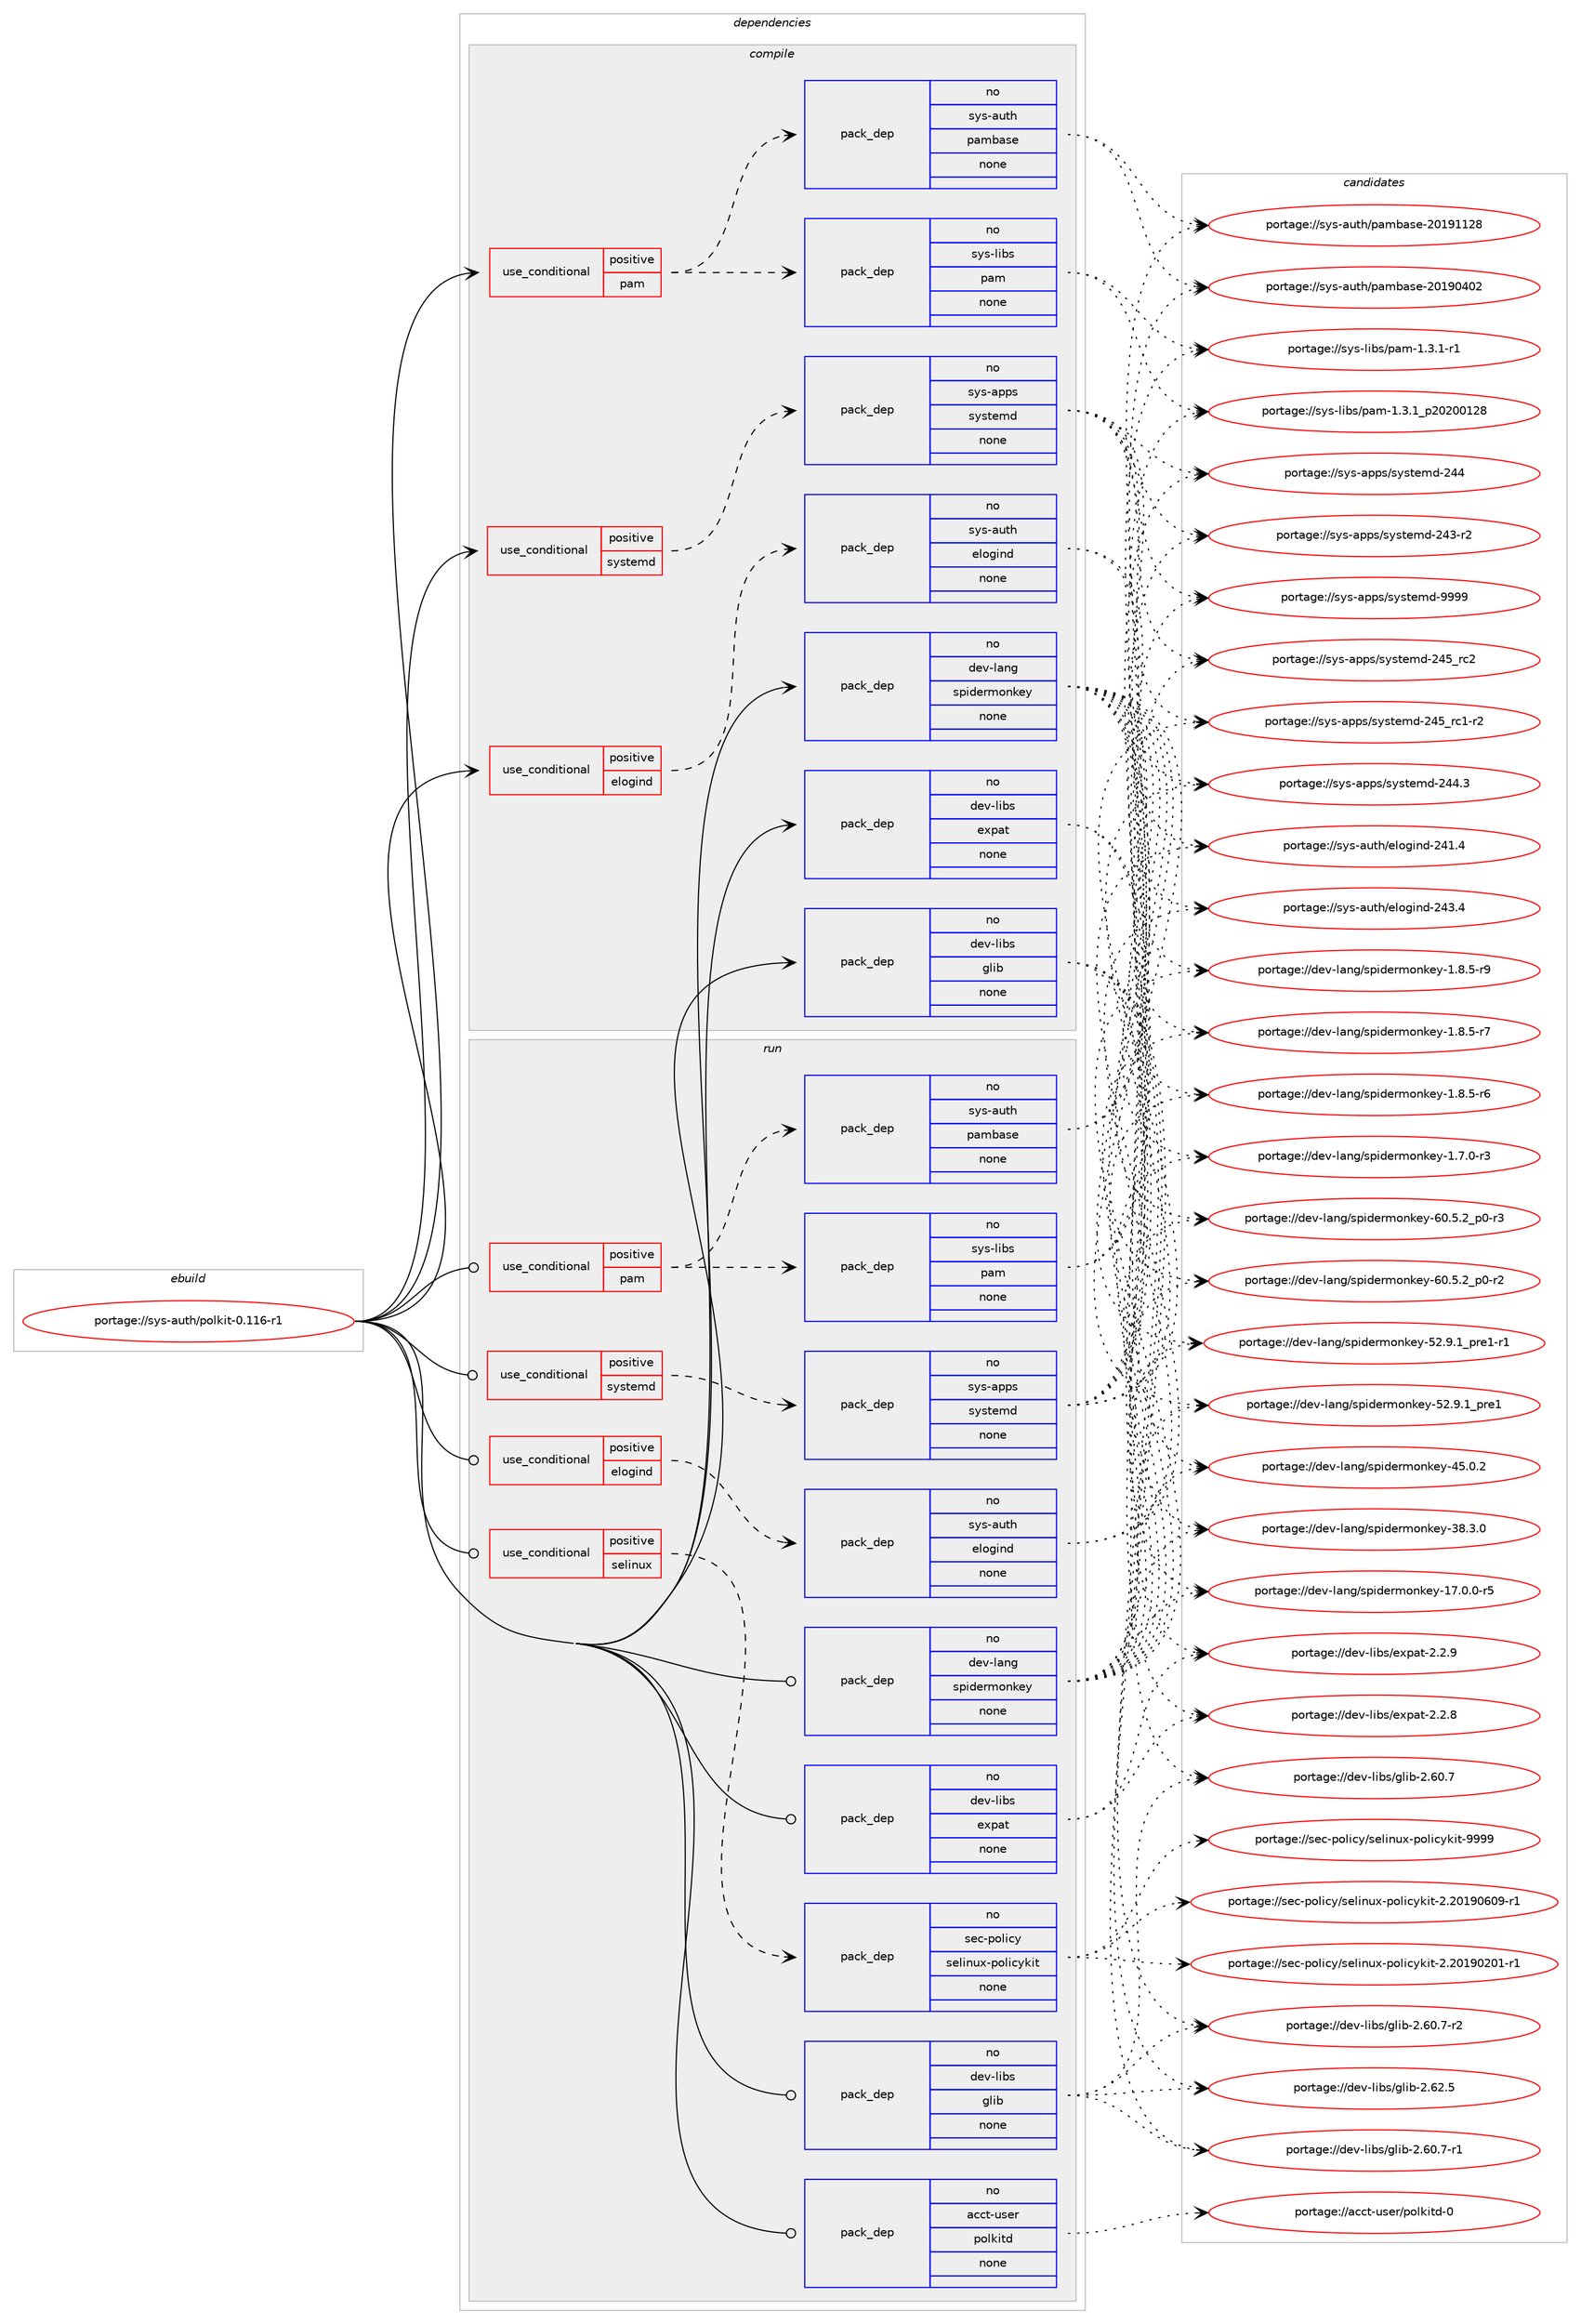 digraph prolog {

# *************
# Graph options
# *************

newrank=true;
concentrate=true;
compound=true;
graph [rankdir=LR,fontname=Helvetica,fontsize=10,ranksep=1.5];#, ranksep=2.5, nodesep=0.2];
edge  [arrowhead=vee];
node  [fontname=Helvetica,fontsize=10];

# **********
# The ebuild
# **********

subgraph cluster_leftcol {
color=gray;
rank=same;
label=<<i>ebuild</i>>;
id [label="portage://sys-auth/polkit-0.116-r1", color=red, width=4, href="../sys-auth/polkit-0.116-r1.svg"];
}

# ****************
# The dependencies
# ****************

subgraph cluster_midcol {
color=gray;
label=<<i>dependencies</i>>;
subgraph cluster_compile {
fillcolor="#eeeeee";
style=filled;
label=<<i>compile</i>>;
subgraph cond7052 {
dependency35350 [label=<<TABLE BORDER="0" CELLBORDER="1" CELLSPACING="0" CELLPADDING="4"><TR><TD ROWSPAN="3" CELLPADDING="10">use_conditional</TD></TR><TR><TD>positive</TD></TR><TR><TD>elogind</TD></TR></TABLE>>, shape=none, color=red];
subgraph pack27414 {
dependency35351 [label=<<TABLE BORDER="0" CELLBORDER="1" CELLSPACING="0" CELLPADDING="4" WIDTH="220"><TR><TD ROWSPAN="6" CELLPADDING="30">pack_dep</TD></TR><TR><TD WIDTH="110">no</TD></TR><TR><TD>sys-auth</TD></TR><TR><TD>elogind</TD></TR><TR><TD>none</TD></TR><TR><TD></TD></TR></TABLE>>, shape=none, color=blue];
}
dependency35350:e -> dependency35351:w [weight=20,style="dashed",arrowhead="vee"];
}
id:e -> dependency35350:w [weight=20,style="solid",arrowhead="vee"];
subgraph cond7053 {
dependency35352 [label=<<TABLE BORDER="0" CELLBORDER="1" CELLSPACING="0" CELLPADDING="4"><TR><TD ROWSPAN="3" CELLPADDING="10">use_conditional</TD></TR><TR><TD>positive</TD></TR><TR><TD>pam</TD></TR></TABLE>>, shape=none, color=red];
subgraph pack27415 {
dependency35353 [label=<<TABLE BORDER="0" CELLBORDER="1" CELLSPACING="0" CELLPADDING="4" WIDTH="220"><TR><TD ROWSPAN="6" CELLPADDING="30">pack_dep</TD></TR><TR><TD WIDTH="110">no</TD></TR><TR><TD>sys-auth</TD></TR><TR><TD>pambase</TD></TR><TR><TD>none</TD></TR><TR><TD></TD></TR></TABLE>>, shape=none, color=blue];
}
dependency35352:e -> dependency35353:w [weight=20,style="dashed",arrowhead="vee"];
subgraph pack27416 {
dependency35354 [label=<<TABLE BORDER="0" CELLBORDER="1" CELLSPACING="0" CELLPADDING="4" WIDTH="220"><TR><TD ROWSPAN="6" CELLPADDING="30">pack_dep</TD></TR><TR><TD WIDTH="110">no</TD></TR><TR><TD>sys-libs</TD></TR><TR><TD>pam</TD></TR><TR><TD>none</TD></TR><TR><TD></TD></TR></TABLE>>, shape=none, color=blue];
}
dependency35352:e -> dependency35354:w [weight=20,style="dashed",arrowhead="vee"];
}
id:e -> dependency35352:w [weight=20,style="solid",arrowhead="vee"];
subgraph cond7054 {
dependency35355 [label=<<TABLE BORDER="0" CELLBORDER="1" CELLSPACING="0" CELLPADDING="4"><TR><TD ROWSPAN="3" CELLPADDING="10">use_conditional</TD></TR><TR><TD>positive</TD></TR><TR><TD>systemd</TD></TR></TABLE>>, shape=none, color=red];
subgraph pack27417 {
dependency35356 [label=<<TABLE BORDER="0" CELLBORDER="1" CELLSPACING="0" CELLPADDING="4" WIDTH="220"><TR><TD ROWSPAN="6" CELLPADDING="30">pack_dep</TD></TR><TR><TD WIDTH="110">no</TD></TR><TR><TD>sys-apps</TD></TR><TR><TD>systemd</TD></TR><TR><TD>none</TD></TR><TR><TD></TD></TR></TABLE>>, shape=none, color=blue];
}
dependency35355:e -> dependency35356:w [weight=20,style="dashed",arrowhead="vee"];
}
id:e -> dependency35355:w [weight=20,style="solid",arrowhead="vee"];
subgraph pack27418 {
dependency35357 [label=<<TABLE BORDER="0" CELLBORDER="1" CELLSPACING="0" CELLPADDING="4" WIDTH="220"><TR><TD ROWSPAN="6" CELLPADDING="30">pack_dep</TD></TR><TR><TD WIDTH="110">no</TD></TR><TR><TD>dev-lang</TD></TR><TR><TD>spidermonkey</TD></TR><TR><TD>none</TD></TR><TR><TD></TD></TR></TABLE>>, shape=none, color=blue];
}
id:e -> dependency35357:w [weight=20,style="solid",arrowhead="vee"];
subgraph pack27419 {
dependency35358 [label=<<TABLE BORDER="0" CELLBORDER="1" CELLSPACING="0" CELLPADDING="4" WIDTH="220"><TR><TD ROWSPAN="6" CELLPADDING="30">pack_dep</TD></TR><TR><TD WIDTH="110">no</TD></TR><TR><TD>dev-libs</TD></TR><TR><TD>expat</TD></TR><TR><TD>none</TD></TR><TR><TD></TD></TR></TABLE>>, shape=none, color=blue];
}
id:e -> dependency35358:w [weight=20,style="solid",arrowhead="vee"];
subgraph pack27420 {
dependency35359 [label=<<TABLE BORDER="0" CELLBORDER="1" CELLSPACING="0" CELLPADDING="4" WIDTH="220"><TR><TD ROWSPAN="6" CELLPADDING="30">pack_dep</TD></TR><TR><TD WIDTH="110">no</TD></TR><TR><TD>dev-libs</TD></TR><TR><TD>glib</TD></TR><TR><TD>none</TD></TR><TR><TD></TD></TR></TABLE>>, shape=none, color=blue];
}
id:e -> dependency35359:w [weight=20,style="solid",arrowhead="vee"];
}
subgraph cluster_compileandrun {
fillcolor="#eeeeee";
style=filled;
label=<<i>compile and run</i>>;
}
subgraph cluster_run {
fillcolor="#eeeeee";
style=filled;
label=<<i>run</i>>;
subgraph cond7055 {
dependency35360 [label=<<TABLE BORDER="0" CELLBORDER="1" CELLSPACING="0" CELLPADDING="4"><TR><TD ROWSPAN="3" CELLPADDING="10">use_conditional</TD></TR><TR><TD>positive</TD></TR><TR><TD>elogind</TD></TR></TABLE>>, shape=none, color=red];
subgraph pack27421 {
dependency35361 [label=<<TABLE BORDER="0" CELLBORDER="1" CELLSPACING="0" CELLPADDING="4" WIDTH="220"><TR><TD ROWSPAN="6" CELLPADDING="30">pack_dep</TD></TR><TR><TD WIDTH="110">no</TD></TR><TR><TD>sys-auth</TD></TR><TR><TD>elogind</TD></TR><TR><TD>none</TD></TR><TR><TD></TD></TR></TABLE>>, shape=none, color=blue];
}
dependency35360:e -> dependency35361:w [weight=20,style="dashed",arrowhead="vee"];
}
id:e -> dependency35360:w [weight=20,style="solid",arrowhead="odot"];
subgraph cond7056 {
dependency35362 [label=<<TABLE BORDER="0" CELLBORDER="1" CELLSPACING="0" CELLPADDING="4"><TR><TD ROWSPAN="3" CELLPADDING="10">use_conditional</TD></TR><TR><TD>positive</TD></TR><TR><TD>pam</TD></TR></TABLE>>, shape=none, color=red];
subgraph pack27422 {
dependency35363 [label=<<TABLE BORDER="0" CELLBORDER="1" CELLSPACING="0" CELLPADDING="4" WIDTH="220"><TR><TD ROWSPAN="6" CELLPADDING="30">pack_dep</TD></TR><TR><TD WIDTH="110">no</TD></TR><TR><TD>sys-auth</TD></TR><TR><TD>pambase</TD></TR><TR><TD>none</TD></TR><TR><TD></TD></TR></TABLE>>, shape=none, color=blue];
}
dependency35362:e -> dependency35363:w [weight=20,style="dashed",arrowhead="vee"];
subgraph pack27423 {
dependency35364 [label=<<TABLE BORDER="0" CELLBORDER="1" CELLSPACING="0" CELLPADDING="4" WIDTH="220"><TR><TD ROWSPAN="6" CELLPADDING="30">pack_dep</TD></TR><TR><TD WIDTH="110">no</TD></TR><TR><TD>sys-libs</TD></TR><TR><TD>pam</TD></TR><TR><TD>none</TD></TR><TR><TD></TD></TR></TABLE>>, shape=none, color=blue];
}
dependency35362:e -> dependency35364:w [weight=20,style="dashed",arrowhead="vee"];
}
id:e -> dependency35362:w [weight=20,style="solid",arrowhead="odot"];
subgraph cond7057 {
dependency35365 [label=<<TABLE BORDER="0" CELLBORDER="1" CELLSPACING="0" CELLPADDING="4"><TR><TD ROWSPAN="3" CELLPADDING="10">use_conditional</TD></TR><TR><TD>positive</TD></TR><TR><TD>selinux</TD></TR></TABLE>>, shape=none, color=red];
subgraph pack27424 {
dependency35366 [label=<<TABLE BORDER="0" CELLBORDER="1" CELLSPACING="0" CELLPADDING="4" WIDTH="220"><TR><TD ROWSPAN="6" CELLPADDING="30">pack_dep</TD></TR><TR><TD WIDTH="110">no</TD></TR><TR><TD>sec-policy</TD></TR><TR><TD>selinux-policykit</TD></TR><TR><TD>none</TD></TR><TR><TD></TD></TR></TABLE>>, shape=none, color=blue];
}
dependency35365:e -> dependency35366:w [weight=20,style="dashed",arrowhead="vee"];
}
id:e -> dependency35365:w [weight=20,style="solid",arrowhead="odot"];
subgraph cond7058 {
dependency35367 [label=<<TABLE BORDER="0" CELLBORDER="1" CELLSPACING="0" CELLPADDING="4"><TR><TD ROWSPAN="3" CELLPADDING="10">use_conditional</TD></TR><TR><TD>positive</TD></TR><TR><TD>systemd</TD></TR></TABLE>>, shape=none, color=red];
subgraph pack27425 {
dependency35368 [label=<<TABLE BORDER="0" CELLBORDER="1" CELLSPACING="0" CELLPADDING="4" WIDTH="220"><TR><TD ROWSPAN="6" CELLPADDING="30">pack_dep</TD></TR><TR><TD WIDTH="110">no</TD></TR><TR><TD>sys-apps</TD></TR><TR><TD>systemd</TD></TR><TR><TD>none</TD></TR><TR><TD></TD></TR></TABLE>>, shape=none, color=blue];
}
dependency35367:e -> dependency35368:w [weight=20,style="dashed",arrowhead="vee"];
}
id:e -> dependency35367:w [weight=20,style="solid",arrowhead="odot"];
subgraph pack27426 {
dependency35369 [label=<<TABLE BORDER="0" CELLBORDER="1" CELLSPACING="0" CELLPADDING="4" WIDTH="220"><TR><TD ROWSPAN="6" CELLPADDING="30">pack_dep</TD></TR><TR><TD WIDTH="110">no</TD></TR><TR><TD>acct-user</TD></TR><TR><TD>polkitd</TD></TR><TR><TD>none</TD></TR><TR><TD></TD></TR></TABLE>>, shape=none, color=blue];
}
id:e -> dependency35369:w [weight=20,style="solid",arrowhead="odot"];
subgraph pack27427 {
dependency35370 [label=<<TABLE BORDER="0" CELLBORDER="1" CELLSPACING="0" CELLPADDING="4" WIDTH="220"><TR><TD ROWSPAN="6" CELLPADDING="30">pack_dep</TD></TR><TR><TD WIDTH="110">no</TD></TR><TR><TD>dev-lang</TD></TR><TR><TD>spidermonkey</TD></TR><TR><TD>none</TD></TR><TR><TD></TD></TR></TABLE>>, shape=none, color=blue];
}
id:e -> dependency35370:w [weight=20,style="solid",arrowhead="odot"];
subgraph pack27428 {
dependency35371 [label=<<TABLE BORDER="0" CELLBORDER="1" CELLSPACING="0" CELLPADDING="4" WIDTH="220"><TR><TD ROWSPAN="6" CELLPADDING="30">pack_dep</TD></TR><TR><TD WIDTH="110">no</TD></TR><TR><TD>dev-libs</TD></TR><TR><TD>expat</TD></TR><TR><TD>none</TD></TR><TR><TD></TD></TR></TABLE>>, shape=none, color=blue];
}
id:e -> dependency35371:w [weight=20,style="solid",arrowhead="odot"];
subgraph pack27429 {
dependency35372 [label=<<TABLE BORDER="0" CELLBORDER="1" CELLSPACING="0" CELLPADDING="4" WIDTH="220"><TR><TD ROWSPAN="6" CELLPADDING="30">pack_dep</TD></TR><TR><TD WIDTH="110">no</TD></TR><TR><TD>dev-libs</TD></TR><TR><TD>glib</TD></TR><TR><TD>none</TD></TR><TR><TD></TD></TR></TABLE>>, shape=none, color=blue];
}
id:e -> dependency35372:w [weight=20,style="solid",arrowhead="odot"];
}
}

# **************
# The candidates
# **************

subgraph cluster_choices {
rank=same;
color=gray;
label=<<i>candidates</i>>;

subgraph choice27414 {
color=black;
nodesep=1;
choice115121115459711711610447101108111103105110100455052514652 [label="portage://sys-auth/elogind-243.4", color=red, width=4,href="../sys-auth/elogind-243.4.svg"];
choice115121115459711711610447101108111103105110100455052494652 [label="portage://sys-auth/elogind-241.4", color=red, width=4,href="../sys-auth/elogind-241.4.svg"];
dependency35351:e -> choice115121115459711711610447101108111103105110100455052514652:w [style=dotted,weight="100"];
dependency35351:e -> choice115121115459711711610447101108111103105110100455052494652:w [style=dotted,weight="100"];
}
subgraph choice27415 {
color=black;
nodesep=1;
choice115121115459711711610447112971099897115101455048495749495056 [label="portage://sys-auth/pambase-20191128", color=red, width=4,href="../sys-auth/pambase-20191128.svg"];
choice115121115459711711610447112971099897115101455048495748524850 [label="portage://sys-auth/pambase-20190402", color=red, width=4,href="../sys-auth/pambase-20190402.svg"];
dependency35353:e -> choice115121115459711711610447112971099897115101455048495749495056:w [style=dotted,weight="100"];
dependency35353:e -> choice115121115459711711610447112971099897115101455048495748524850:w [style=dotted,weight="100"];
}
subgraph choice27416 {
color=black;
nodesep=1;
choice11512111545108105981154711297109454946514649951125048504848495056 [label="portage://sys-libs/pam-1.3.1_p20200128", color=red, width=4,href="../sys-libs/pam-1.3.1_p20200128.svg"];
choice115121115451081059811547112971094549465146494511449 [label="portage://sys-libs/pam-1.3.1-r1", color=red, width=4,href="../sys-libs/pam-1.3.1-r1.svg"];
dependency35354:e -> choice11512111545108105981154711297109454946514649951125048504848495056:w [style=dotted,weight="100"];
dependency35354:e -> choice115121115451081059811547112971094549465146494511449:w [style=dotted,weight="100"];
}
subgraph choice27417 {
color=black;
nodesep=1;
choice1151211154597112112115471151211151161011091004557575757 [label="portage://sys-apps/systemd-9999", color=red, width=4,href="../sys-apps/systemd-9999.svg"];
choice11512111545971121121154711512111511610110910045505253951149950 [label="portage://sys-apps/systemd-245_rc2", color=red, width=4,href="../sys-apps/systemd-245_rc2.svg"];
choice115121115459711211211547115121115116101109100455052539511499494511450 [label="portage://sys-apps/systemd-245_rc1-r2", color=red, width=4,href="../sys-apps/systemd-245_rc1-r2.svg"];
choice115121115459711211211547115121115116101109100455052524651 [label="portage://sys-apps/systemd-244.3", color=red, width=4,href="../sys-apps/systemd-244.3.svg"];
choice11512111545971121121154711512111511610110910045505252 [label="portage://sys-apps/systemd-244", color=red, width=4,href="../sys-apps/systemd-244.svg"];
choice115121115459711211211547115121115116101109100455052514511450 [label="portage://sys-apps/systemd-243-r2", color=red, width=4,href="../sys-apps/systemd-243-r2.svg"];
dependency35356:e -> choice1151211154597112112115471151211151161011091004557575757:w [style=dotted,weight="100"];
dependency35356:e -> choice11512111545971121121154711512111511610110910045505253951149950:w [style=dotted,weight="100"];
dependency35356:e -> choice115121115459711211211547115121115116101109100455052539511499494511450:w [style=dotted,weight="100"];
dependency35356:e -> choice115121115459711211211547115121115116101109100455052524651:w [style=dotted,weight="100"];
dependency35356:e -> choice11512111545971121121154711512111511610110910045505252:w [style=dotted,weight="100"];
dependency35356:e -> choice115121115459711211211547115121115116101109100455052514511450:w [style=dotted,weight="100"];
}
subgraph choice27418 {
color=black;
nodesep=1;
choice1001011184510897110103471151121051001011141091111101071011214554484653465095112484511451 [label="portage://dev-lang/spidermonkey-60.5.2_p0-r3", color=red, width=4,href="../dev-lang/spidermonkey-60.5.2_p0-r3.svg"];
choice1001011184510897110103471151121051001011141091111101071011214554484653465095112484511450 [label="portage://dev-lang/spidermonkey-60.5.2_p0-r2", color=red, width=4,href="../dev-lang/spidermonkey-60.5.2_p0-r2.svg"];
choice1001011184510897110103471151121051001011141091111101071011214553504657464995112114101494511449 [label="portage://dev-lang/spidermonkey-52.9.1_pre1-r1", color=red, width=4,href="../dev-lang/spidermonkey-52.9.1_pre1-r1.svg"];
choice100101118451089711010347115112105100101114109111110107101121455350465746499511211410149 [label="portage://dev-lang/spidermonkey-52.9.1_pre1", color=red, width=4,href="../dev-lang/spidermonkey-52.9.1_pre1.svg"];
choice10010111845108971101034711511210510010111410911111010710112145525346484650 [label="portage://dev-lang/spidermonkey-45.0.2", color=red, width=4,href="../dev-lang/spidermonkey-45.0.2.svg"];
choice10010111845108971101034711511210510010111410911111010710112145515646514648 [label="portage://dev-lang/spidermonkey-38.3.0", color=red, width=4,href="../dev-lang/spidermonkey-38.3.0.svg"];
choice100101118451089711010347115112105100101114109111110107101121454955464846484511453 [label="portage://dev-lang/spidermonkey-17.0.0-r5", color=red, width=4,href="../dev-lang/spidermonkey-17.0.0-r5.svg"];
choice1001011184510897110103471151121051001011141091111101071011214549465646534511457 [label="portage://dev-lang/spidermonkey-1.8.5-r9", color=red, width=4,href="../dev-lang/spidermonkey-1.8.5-r9.svg"];
choice1001011184510897110103471151121051001011141091111101071011214549465646534511455 [label="portage://dev-lang/spidermonkey-1.8.5-r7", color=red, width=4,href="../dev-lang/spidermonkey-1.8.5-r7.svg"];
choice1001011184510897110103471151121051001011141091111101071011214549465646534511454 [label="portage://dev-lang/spidermonkey-1.8.5-r6", color=red, width=4,href="../dev-lang/spidermonkey-1.8.5-r6.svg"];
choice1001011184510897110103471151121051001011141091111101071011214549465546484511451 [label="portage://dev-lang/spidermonkey-1.7.0-r3", color=red, width=4,href="../dev-lang/spidermonkey-1.7.0-r3.svg"];
dependency35357:e -> choice1001011184510897110103471151121051001011141091111101071011214554484653465095112484511451:w [style=dotted,weight="100"];
dependency35357:e -> choice1001011184510897110103471151121051001011141091111101071011214554484653465095112484511450:w [style=dotted,weight="100"];
dependency35357:e -> choice1001011184510897110103471151121051001011141091111101071011214553504657464995112114101494511449:w [style=dotted,weight="100"];
dependency35357:e -> choice100101118451089711010347115112105100101114109111110107101121455350465746499511211410149:w [style=dotted,weight="100"];
dependency35357:e -> choice10010111845108971101034711511210510010111410911111010710112145525346484650:w [style=dotted,weight="100"];
dependency35357:e -> choice10010111845108971101034711511210510010111410911111010710112145515646514648:w [style=dotted,weight="100"];
dependency35357:e -> choice100101118451089711010347115112105100101114109111110107101121454955464846484511453:w [style=dotted,weight="100"];
dependency35357:e -> choice1001011184510897110103471151121051001011141091111101071011214549465646534511457:w [style=dotted,weight="100"];
dependency35357:e -> choice1001011184510897110103471151121051001011141091111101071011214549465646534511455:w [style=dotted,weight="100"];
dependency35357:e -> choice1001011184510897110103471151121051001011141091111101071011214549465646534511454:w [style=dotted,weight="100"];
dependency35357:e -> choice1001011184510897110103471151121051001011141091111101071011214549465546484511451:w [style=dotted,weight="100"];
}
subgraph choice27419 {
color=black;
nodesep=1;
choice10010111845108105981154710112011297116455046504657 [label="portage://dev-libs/expat-2.2.9", color=red, width=4,href="../dev-libs/expat-2.2.9.svg"];
choice10010111845108105981154710112011297116455046504656 [label="portage://dev-libs/expat-2.2.8", color=red, width=4,href="../dev-libs/expat-2.2.8.svg"];
dependency35358:e -> choice10010111845108105981154710112011297116455046504657:w [style=dotted,weight="100"];
dependency35358:e -> choice10010111845108105981154710112011297116455046504656:w [style=dotted,weight="100"];
}
subgraph choice27420 {
color=black;
nodesep=1;
choice1001011184510810598115471031081059845504654504653 [label="portage://dev-libs/glib-2.62.5", color=red, width=4,href="../dev-libs/glib-2.62.5.svg"];
choice10010111845108105981154710310810598455046544846554511450 [label="portage://dev-libs/glib-2.60.7-r2", color=red, width=4,href="../dev-libs/glib-2.60.7-r2.svg"];
choice10010111845108105981154710310810598455046544846554511449 [label="portage://dev-libs/glib-2.60.7-r1", color=red, width=4,href="../dev-libs/glib-2.60.7-r1.svg"];
choice1001011184510810598115471031081059845504654484655 [label="portage://dev-libs/glib-2.60.7", color=red, width=4,href="../dev-libs/glib-2.60.7.svg"];
dependency35359:e -> choice1001011184510810598115471031081059845504654504653:w [style=dotted,weight="100"];
dependency35359:e -> choice10010111845108105981154710310810598455046544846554511450:w [style=dotted,weight="100"];
dependency35359:e -> choice10010111845108105981154710310810598455046544846554511449:w [style=dotted,weight="100"];
dependency35359:e -> choice1001011184510810598115471031081059845504654484655:w [style=dotted,weight="100"];
}
subgraph choice27421 {
color=black;
nodesep=1;
choice115121115459711711610447101108111103105110100455052514652 [label="portage://sys-auth/elogind-243.4", color=red, width=4,href="../sys-auth/elogind-243.4.svg"];
choice115121115459711711610447101108111103105110100455052494652 [label="portage://sys-auth/elogind-241.4", color=red, width=4,href="../sys-auth/elogind-241.4.svg"];
dependency35361:e -> choice115121115459711711610447101108111103105110100455052514652:w [style=dotted,weight="100"];
dependency35361:e -> choice115121115459711711610447101108111103105110100455052494652:w [style=dotted,weight="100"];
}
subgraph choice27422 {
color=black;
nodesep=1;
choice115121115459711711610447112971099897115101455048495749495056 [label="portage://sys-auth/pambase-20191128", color=red, width=4,href="../sys-auth/pambase-20191128.svg"];
choice115121115459711711610447112971099897115101455048495748524850 [label="portage://sys-auth/pambase-20190402", color=red, width=4,href="../sys-auth/pambase-20190402.svg"];
dependency35363:e -> choice115121115459711711610447112971099897115101455048495749495056:w [style=dotted,weight="100"];
dependency35363:e -> choice115121115459711711610447112971099897115101455048495748524850:w [style=dotted,weight="100"];
}
subgraph choice27423 {
color=black;
nodesep=1;
choice11512111545108105981154711297109454946514649951125048504848495056 [label="portage://sys-libs/pam-1.3.1_p20200128", color=red, width=4,href="../sys-libs/pam-1.3.1_p20200128.svg"];
choice115121115451081059811547112971094549465146494511449 [label="portage://sys-libs/pam-1.3.1-r1", color=red, width=4,href="../sys-libs/pam-1.3.1-r1.svg"];
dependency35364:e -> choice11512111545108105981154711297109454946514649951125048504848495056:w [style=dotted,weight="100"];
dependency35364:e -> choice115121115451081059811547112971094549465146494511449:w [style=dotted,weight="100"];
}
subgraph choice27424 {
color=black;
nodesep=1;
choice1151019945112111108105991214711510110810511011712045112111108105991211071051164557575757 [label="portage://sec-policy/selinux-policykit-9999", color=red, width=4,href="../sec-policy/selinux-policykit-9999.svg"];
choice11510199451121111081059912147115101108105110117120451121111081059912110710511645504650484957485448574511449 [label="portage://sec-policy/selinux-policykit-2.20190609-r1", color=red, width=4,href="../sec-policy/selinux-policykit-2.20190609-r1.svg"];
choice11510199451121111081059912147115101108105110117120451121111081059912110710511645504650484957485048494511449 [label="portage://sec-policy/selinux-policykit-2.20190201-r1", color=red, width=4,href="../sec-policy/selinux-policykit-2.20190201-r1.svg"];
dependency35366:e -> choice1151019945112111108105991214711510110810511011712045112111108105991211071051164557575757:w [style=dotted,weight="100"];
dependency35366:e -> choice11510199451121111081059912147115101108105110117120451121111081059912110710511645504650484957485448574511449:w [style=dotted,weight="100"];
dependency35366:e -> choice11510199451121111081059912147115101108105110117120451121111081059912110710511645504650484957485048494511449:w [style=dotted,weight="100"];
}
subgraph choice27425 {
color=black;
nodesep=1;
choice1151211154597112112115471151211151161011091004557575757 [label="portage://sys-apps/systemd-9999", color=red, width=4,href="../sys-apps/systemd-9999.svg"];
choice11512111545971121121154711512111511610110910045505253951149950 [label="portage://sys-apps/systemd-245_rc2", color=red, width=4,href="../sys-apps/systemd-245_rc2.svg"];
choice115121115459711211211547115121115116101109100455052539511499494511450 [label="portage://sys-apps/systemd-245_rc1-r2", color=red, width=4,href="../sys-apps/systemd-245_rc1-r2.svg"];
choice115121115459711211211547115121115116101109100455052524651 [label="portage://sys-apps/systemd-244.3", color=red, width=4,href="../sys-apps/systemd-244.3.svg"];
choice11512111545971121121154711512111511610110910045505252 [label="portage://sys-apps/systemd-244", color=red, width=4,href="../sys-apps/systemd-244.svg"];
choice115121115459711211211547115121115116101109100455052514511450 [label="portage://sys-apps/systemd-243-r2", color=red, width=4,href="../sys-apps/systemd-243-r2.svg"];
dependency35368:e -> choice1151211154597112112115471151211151161011091004557575757:w [style=dotted,weight="100"];
dependency35368:e -> choice11512111545971121121154711512111511610110910045505253951149950:w [style=dotted,weight="100"];
dependency35368:e -> choice115121115459711211211547115121115116101109100455052539511499494511450:w [style=dotted,weight="100"];
dependency35368:e -> choice115121115459711211211547115121115116101109100455052524651:w [style=dotted,weight="100"];
dependency35368:e -> choice11512111545971121121154711512111511610110910045505252:w [style=dotted,weight="100"];
dependency35368:e -> choice115121115459711211211547115121115116101109100455052514511450:w [style=dotted,weight="100"];
}
subgraph choice27426 {
color=black;
nodesep=1;
choice97999911645117115101114471121111081071051161004548 [label="portage://acct-user/polkitd-0", color=red, width=4,href="../acct-user/polkitd-0.svg"];
dependency35369:e -> choice97999911645117115101114471121111081071051161004548:w [style=dotted,weight="100"];
}
subgraph choice27427 {
color=black;
nodesep=1;
choice1001011184510897110103471151121051001011141091111101071011214554484653465095112484511451 [label="portage://dev-lang/spidermonkey-60.5.2_p0-r3", color=red, width=4,href="../dev-lang/spidermonkey-60.5.2_p0-r3.svg"];
choice1001011184510897110103471151121051001011141091111101071011214554484653465095112484511450 [label="portage://dev-lang/spidermonkey-60.5.2_p0-r2", color=red, width=4,href="../dev-lang/spidermonkey-60.5.2_p0-r2.svg"];
choice1001011184510897110103471151121051001011141091111101071011214553504657464995112114101494511449 [label="portage://dev-lang/spidermonkey-52.9.1_pre1-r1", color=red, width=4,href="../dev-lang/spidermonkey-52.9.1_pre1-r1.svg"];
choice100101118451089711010347115112105100101114109111110107101121455350465746499511211410149 [label="portage://dev-lang/spidermonkey-52.9.1_pre1", color=red, width=4,href="../dev-lang/spidermonkey-52.9.1_pre1.svg"];
choice10010111845108971101034711511210510010111410911111010710112145525346484650 [label="portage://dev-lang/spidermonkey-45.0.2", color=red, width=4,href="../dev-lang/spidermonkey-45.0.2.svg"];
choice10010111845108971101034711511210510010111410911111010710112145515646514648 [label="portage://dev-lang/spidermonkey-38.3.0", color=red, width=4,href="../dev-lang/spidermonkey-38.3.0.svg"];
choice100101118451089711010347115112105100101114109111110107101121454955464846484511453 [label="portage://dev-lang/spidermonkey-17.0.0-r5", color=red, width=4,href="../dev-lang/spidermonkey-17.0.0-r5.svg"];
choice1001011184510897110103471151121051001011141091111101071011214549465646534511457 [label="portage://dev-lang/spidermonkey-1.8.5-r9", color=red, width=4,href="../dev-lang/spidermonkey-1.8.5-r9.svg"];
choice1001011184510897110103471151121051001011141091111101071011214549465646534511455 [label="portage://dev-lang/spidermonkey-1.8.5-r7", color=red, width=4,href="../dev-lang/spidermonkey-1.8.5-r7.svg"];
choice1001011184510897110103471151121051001011141091111101071011214549465646534511454 [label="portage://dev-lang/spidermonkey-1.8.5-r6", color=red, width=4,href="../dev-lang/spidermonkey-1.8.5-r6.svg"];
choice1001011184510897110103471151121051001011141091111101071011214549465546484511451 [label="portage://dev-lang/spidermonkey-1.7.0-r3", color=red, width=4,href="../dev-lang/spidermonkey-1.7.0-r3.svg"];
dependency35370:e -> choice1001011184510897110103471151121051001011141091111101071011214554484653465095112484511451:w [style=dotted,weight="100"];
dependency35370:e -> choice1001011184510897110103471151121051001011141091111101071011214554484653465095112484511450:w [style=dotted,weight="100"];
dependency35370:e -> choice1001011184510897110103471151121051001011141091111101071011214553504657464995112114101494511449:w [style=dotted,weight="100"];
dependency35370:e -> choice100101118451089711010347115112105100101114109111110107101121455350465746499511211410149:w [style=dotted,weight="100"];
dependency35370:e -> choice10010111845108971101034711511210510010111410911111010710112145525346484650:w [style=dotted,weight="100"];
dependency35370:e -> choice10010111845108971101034711511210510010111410911111010710112145515646514648:w [style=dotted,weight="100"];
dependency35370:e -> choice100101118451089711010347115112105100101114109111110107101121454955464846484511453:w [style=dotted,weight="100"];
dependency35370:e -> choice1001011184510897110103471151121051001011141091111101071011214549465646534511457:w [style=dotted,weight="100"];
dependency35370:e -> choice1001011184510897110103471151121051001011141091111101071011214549465646534511455:w [style=dotted,weight="100"];
dependency35370:e -> choice1001011184510897110103471151121051001011141091111101071011214549465646534511454:w [style=dotted,weight="100"];
dependency35370:e -> choice1001011184510897110103471151121051001011141091111101071011214549465546484511451:w [style=dotted,weight="100"];
}
subgraph choice27428 {
color=black;
nodesep=1;
choice10010111845108105981154710112011297116455046504657 [label="portage://dev-libs/expat-2.2.9", color=red, width=4,href="../dev-libs/expat-2.2.9.svg"];
choice10010111845108105981154710112011297116455046504656 [label="portage://dev-libs/expat-2.2.8", color=red, width=4,href="../dev-libs/expat-2.2.8.svg"];
dependency35371:e -> choice10010111845108105981154710112011297116455046504657:w [style=dotted,weight="100"];
dependency35371:e -> choice10010111845108105981154710112011297116455046504656:w [style=dotted,weight="100"];
}
subgraph choice27429 {
color=black;
nodesep=1;
choice1001011184510810598115471031081059845504654504653 [label="portage://dev-libs/glib-2.62.5", color=red, width=4,href="../dev-libs/glib-2.62.5.svg"];
choice10010111845108105981154710310810598455046544846554511450 [label="portage://dev-libs/glib-2.60.7-r2", color=red, width=4,href="../dev-libs/glib-2.60.7-r2.svg"];
choice10010111845108105981154710310810598455046544846554511449 [label="portage://dev-libs/glib-2.60.7-r1", color=red, width=4,href="../dev-libs/glib-2.60.7-r1.svg"];
choice1001011184510810598115471031081059845504654484655 [label="portage://dev-libs/glib-2.60.7", color=red, width=4,href="../dev-libs/glib-2.60.7.svg"];
dependency35372:e -> choice1001011184510810598115471031081059845504654504653:w [style=dotted,weight="100"];
dependency35372:e -> choice10010111845108105981154710310810598455046544846554511450:w [style=dotted,weight="100"];
dependency35372:e -> choice10010111845108105981154710310810598455046544846554511449:w [style=dotted,weight="100"];
dependency35372:e -> choice1001011184510810598115471031081059845504654484655:w [style=dotted,weight="100"];
}
}

}
